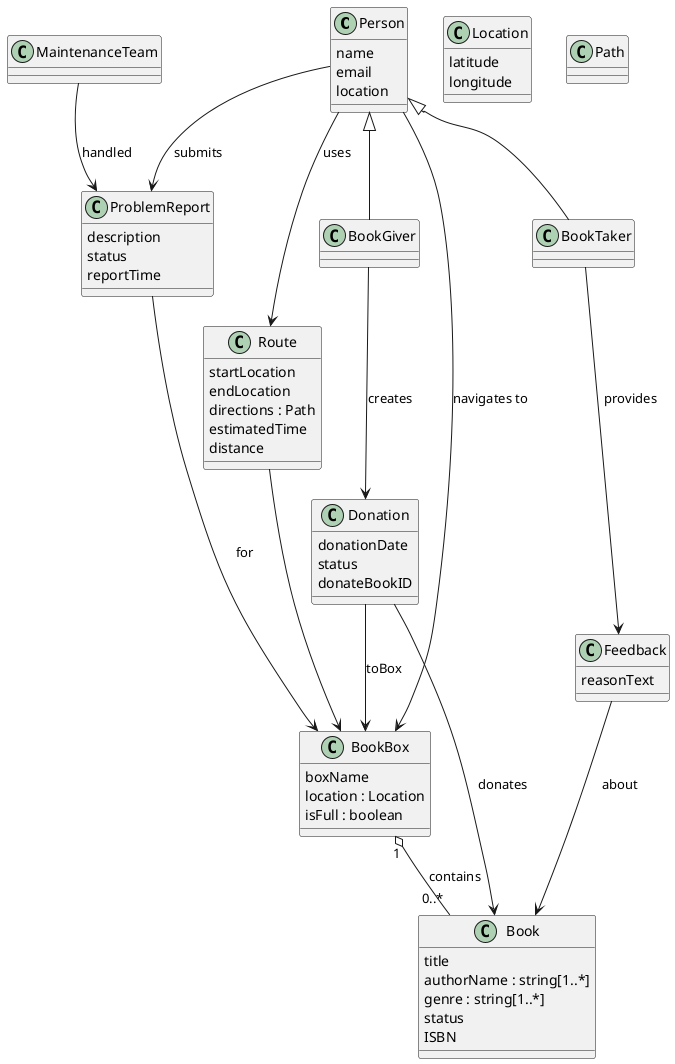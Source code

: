 @startuml

class Person {
  name
  email
  location
}

class BookTaker {
}

class BookGiver {
}

class BookBox {
  boxName
  location : Location 
  isFull : boolean
}

class Location {
    latitude
    longitude
}

class Book {
  title
  authorName : string[1..*]
  genre : string[1..*]
  status
  ISBN
}


class Donation {
  donationDate
  status
  donateBookID
}

class Feedback {
  reasonText
}


class ProblemReport {
  description
  status
  reportTime
}

class MaintenanceTeam {
}

class Route {
  startLocation
  endLocation
  directions : Path
  estimatedTime
  distance
}

class Path {

}

Person <|-- BookTaker
Person <|-- BookGiver


BookBox "1" o-- "0..*" Book : contains


Person --> Route : uses
Route --> BookBox
Person --> BookBox : navigates to

Donation --> Book : donates
BookGiver --> Donation : creates
Donation --> BookBox : toBox

BookTaker --> Feedback : provides
Feedback --> Book : about

Person --> ProblemReport : submits
ProblemReport --> BookBox : for
MaintenanceTeam --> ProblemReport : handled

@enduml
